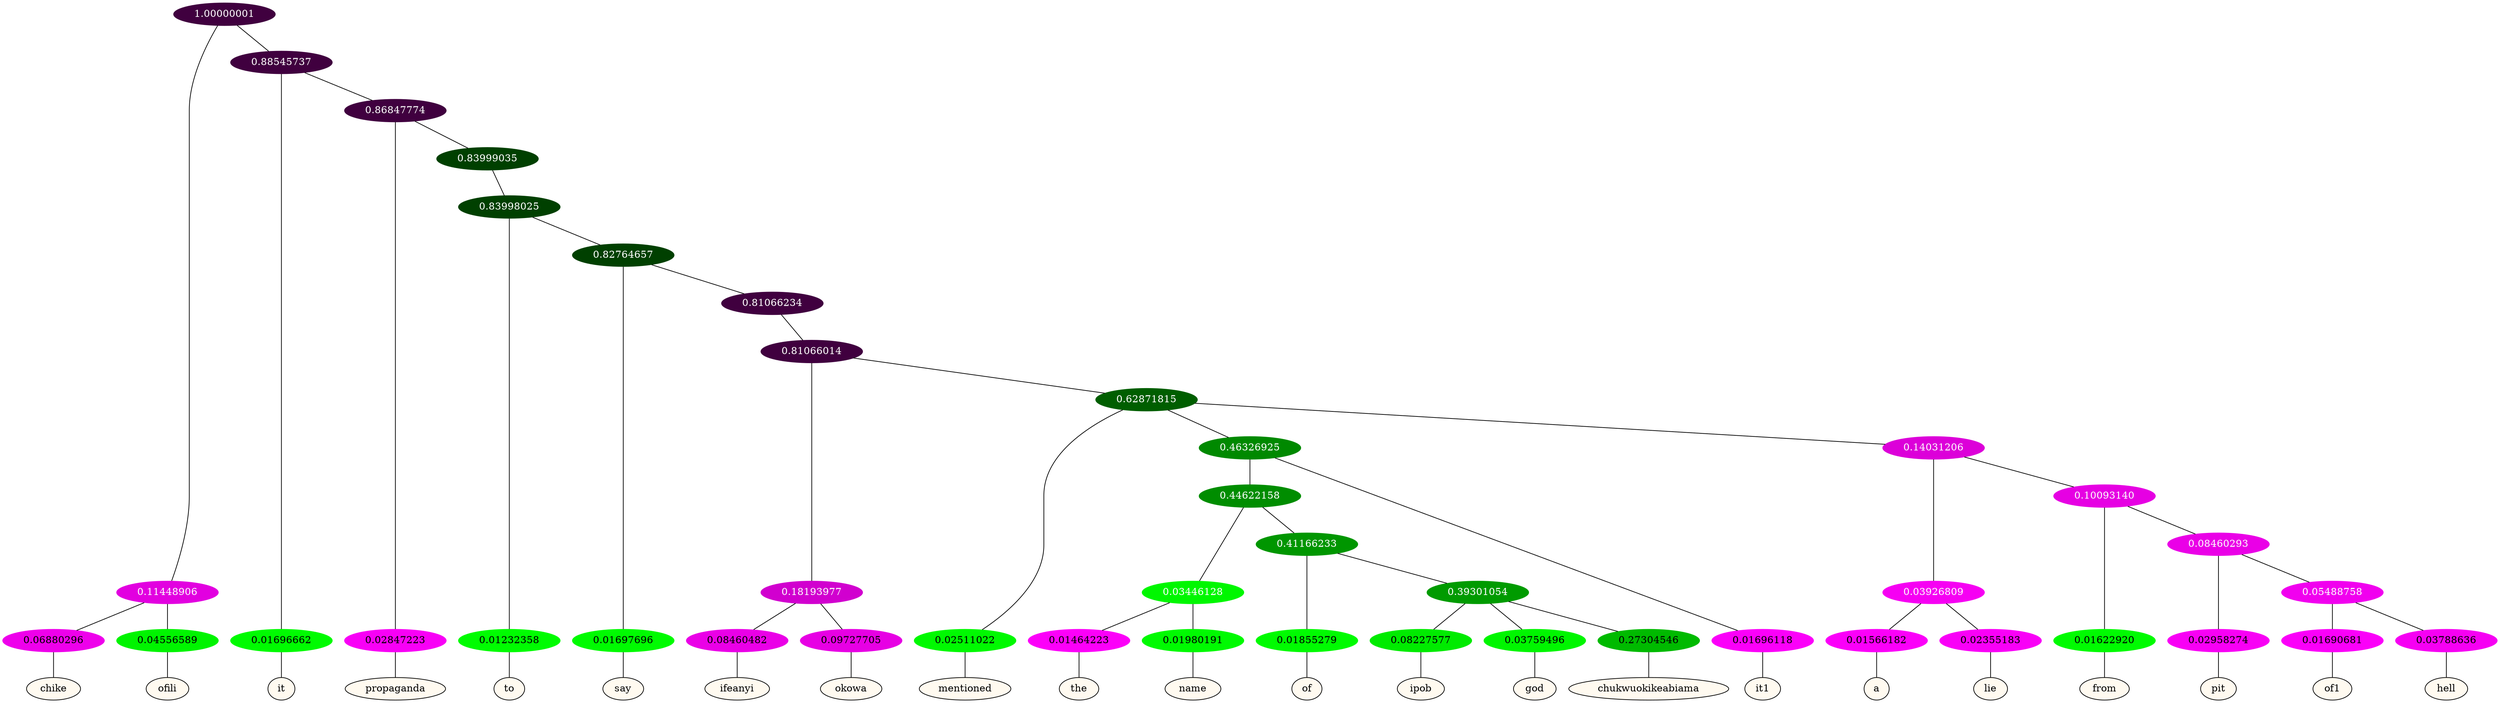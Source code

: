 graph {
	node [format=png height=0.15 nodesep=0.001 ordering=out overlap=prism overlap_scaling=0.01 ranksep=0.001 ratio=0.2 style=filled width=0.15]
	{
		rank=same
		a_w_3 [label=chike color=black fillcolor=floralwhite style="filled,solid"]
		a_w_4 [label=ofili color=black fillcolor=floralwhite style="filled,solid"]
		a_w_5 [label=it color=black fillcolor=floralwhite style="filled,solid"]
		a_w_7 [label=propaganda color=black fillcolor=floralwhite style="filled,solid"]
		a_w_10 [label=to color=black fillcolor=floralwhite style="filled,solid"]
		a_w_12 [label=say color=black fillcolor=floralwhite style="filled,solid"]
		a_w_17 [label=ifeanyi color=black fillcolor=floralwhite style="filled,solid"]
		a_w_18 [label=okowa color=black fillcolor=floralwhite style="filled,solid"]
		a_w_19 [label=mentioned color=black fillcolor=floralwhite style="filled,solid"]
		a_w_32 [label=the color=black fillcolor=floralwhite style="filled,solid"]
		a_w_33 [label=name color=black fillcolor=floralwhite style="filled,solid"]
		a_w_34 [label=of color=black fillcolor=floralwhite style="filled,solid"]
		a_w_38 [label=ipob color=black fillcolor=floralwhite style="filled,solid"]
		a_w_39 [label=god color=black fillcolor=floralwhite style="filled,solid"]
		a_w_40 [label=chukwuokikeabiama color=black fillcolor=floralwhite style="filled,solid"]
		a_w_23 [label=it1 color=black fillcolor=floralwhite style="filled,solid"]
		a_w_28 [label=a color=black fillcolor=floralwhite style="filled,solid"]
		a_w_29 [label=lie color=black fillcolor=floralwhite style="filled,solid"]
		a_w_30 [label=from color=black fillcolor=floralwhite style="filled,solid"]
		a_w_36 [label=pit color=black fillcolor=floralwhite style="filled,solid"]
		a_w_41 [label=of1 color=black fillcolor=floralwhite style="filled,solid"]
		a_w_42 [label=hell color=black fillcolor=floralwhite style="filled,solid"]
	}
	a_n_3 -- a_w_3
	a_n_4 -- a_w_4
	a_n_5 -- a_w_5
	a_n_7 -- a_w_7
	a_n_10 -- a_w_10
	a_n_12 -- a_w_12
	a_n_17 -- a_w_17
	a_n_18 -- a_w_18
	a_n_19 -- a_w_19
	a_n_32 -- a_w_32
	a_n_33 -- a_w_33
	a_n_34 -- a_w_34
	a_n_38 -- a_w_38
	a_n_39 -- a_w_39
	a_n_40 -- a_w_40
	a_n_23 -- a_w_23
	a_n_28 -- a_w_28
	a_n_29 -- a_w_29
	a_n_30 -- a_w_30
	a_n_36 -- a_w_36
	a_n_41 -- a_w_41
	a_n_42 -- a_w_42
	{
		rank=same
		a_n_3 [label=0.06880296 color="0.835 1.000 0.931" fontcolor=black]
		a_n_4 [label=0.04556589 color="0.334 1.000 0.954" fontcolor=black]
		a_n_5 [label=0.01696662 color="0.334 1.000 0.983" fontcolor=black]
		a_n_7 [label=0.02847223 color="0.835 1.000 0.972" fontcolor=black]
		a_n_10 [label=0.01232358 color="0.334 1.000 0.988" fontcolor=black]
		a_n_12 [label=0.01697696 color="0.334 1.000 0.983" fontcolor=black]
		a_n_17 [label=0.08460482 color="0.835 1.000 0.915" fontcolor=black]
		a_n_18 [label=0.09727705 color="0.835 1.000 0.903" fontcolor=black]
		a_n_19 [label=0.02511022 color="0.334 1.000 0.975" fontcolor=black]
		a_n_32 [label=0.01464223 color="0.835 1.000 0.985" fontcolor=black]
		a_n_33 [label=0.01980191 color="0.334 1.000 0.980" fontcolor=black]
		a_n_34 [label=0.01855279 color="0.334 1.000 0.981" fontcolor=black]
		a_n_38 [label=0.08227577 color="0.334 1.000 0.918" fontcolor=black]
		a_n_39 [label=0.03759496 color="0.334 1.000 0.962" fontcolor=black]
		a_n_40 [label=0.27304546 color="0.334 1.000 0.727" fontcolor=black]
		a_n_23 [label=0.01696118 color="0.835 1.000 0.983" fontcolor=black]
		a_n_28 [label=0.01566182 color="0.835 1.000 0.984" fontcolor=black]
		a_n_29 [label=0.02355183 color="0.835 1.000 0.976" fontcolor=black]
		a_n_30 [label=0.01622920 color="0.334 1.000 0.984" fontcolor=black]
		a_n_36 [label=0.02958274 color="0.835 1.000 0.970" fontcolor=black]
		a_n_41 [label=0.01690681 color="0.835 1.000 0.983" fontcolor=black]
		a_n_42 [label=0.03788636 color="0.835 1.000 0.962" fontcolor=black]
	}
	a_n_0 [label=1.00000001 color="0.835 1.000 0.250" fontcolor=grey99]
	a_n_1 [label=0.11448906 color="0.835 1.000 0.886" fontcolor=grey99]
	a_n_0 -- a_n_1
	a_n_2 [label=0.88545737 color="0.835 1.000 0.250" fontcolor=grey99]
	a_n_0 -- a_n_2
	a_n_1 -- a_n_3
	a_n_1 -- a_n_4
	a_n_2 -- a_n_5
	a_n_6 [label=0.86847774 color="0.835 1.000 0.250" fontcolor=grey99]
	a_n_2 -- a_n_6
	a_n_6 -- a_n_7
	a_n_8 [label=0.83999035 color="0.334 1.000 0.250" fontcolor=grey99]
	a_n_6 -- a_n_8
	a_n_9 [label=0.83998025 color="0.334 1.000 0.250" fontcolor=grey99]
	a_n_8 -- a_n_9
	a_n_9 -- a_n_10
	a_n_11 [label=0.82764657 color="0.334 1.000 0.250" fontcolor=grey99]
	a_n_9 -- a_n_11
	a_n_11 -- a_n_12
	a_n_13 [label=0.81066234 color="0.835 1.000 0.250" fontcolor=grey99]
	a_n_11 -- a_n_13
	a_n_14 [label=0.81066014 color="0.835 1.000 0.250" fontcolor=grey99]
	a_n_13 -- a_n_14
	a_n_15 [label=0.18193977 color="0.835 1.000 0.818" fontcolor=grey99]
	a_n_14 -- a_n_15
	a_n_16 [label=0.62871815 color="0.334 1.000 0.371" fontcolor=grey99]
	a_n_14 -- a_n_16
	a_n_15 -- a_n_17
	a_n_15 -- a_n_18
	a_n_16 -- a_n_19
	a_n_20 [label=0.46326925 color="0.334 1.000 0.537" fontcolor=grey99]
	a_n_16 -- a_n_20
	a_n_21 [label=0.14031206 color="0.835 1.000 0.860" fontcolor=grey99]
	a_n_16 -- a_n_21
	a_n_22 [label=0.44622158 color="0.334 1.000 0.554" fontcolor=grey99]
	a_n_20 -- a_n_22
	a_n_20 -- a_n_23
	a_n_24 [label=0.03926809 color="0.835 1.000 0.961" fontcolor=grey99]
	a_n_21 -- a_n_24
	a_n_25 [label=0.10093140 color="0.835 1.000 0.899" fontcolor=grey99]
	a_n_21 -- a_n_25
	a_n_26 [label=0.03446128 color="0.334 1.000 0.966" fontcolor=grey99]
	a_n_22 -- a_n_26
	a_n_27 [label=0.41166233 color="0.334 1.000 0.588" fontcolor=grey99]
	a_n_22 -- a_n_27
	a_n_24 -- a_n_28
	a_n_24 -- a_n_29
	a_n_25 -- a_n_30
	a_n_31 [label=0.08460293 color="0.835 1.000 0.915" fontcolor=grey99]
	a_n_25 -- a_n_31
	a_n_26 -- a_n_32
	a_n_26 -- a_n_33
	a_n_27 -- a_n_34
	a_n_35 [label=0.39301054 color="0.334 1.000 0.607" fontcolor=grey99]
	a_n_27 -- a_n_35
	a_n_31 -- a_n_36
	a_n_37 [label=0.05488758 color="0.835 1.000 0.945" fontcolor=grey99]
	a_n_31 -- a_n_37
	a_n_35 -- a_n_38
	a_n_35 -- a_n_39
	a_n_35 -- a_n_40
	a_n_37 -- a_n_41
	a_n_37 -- a_n_42
}
